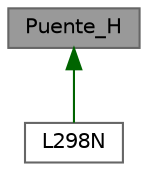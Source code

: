 digraph "Puente_H"
{
 // LATEX_PDF_SIZE
  bgcolor="transparent";
  edge [fontname=Helvetica,fontsize=10,labelfontname=Helvetica,labelfontsize=10];
  node [fontname=Helvetica,fontsize=10,shape=box,height=0.2,width=0.4];
  Node1 [id="Node000001",label="Puente_H",height=0.2,width=0.4,color="gray40", fillcolor="grey60", style="filled", fontcolor="black",tooltip="Clase del objeto Puente_H El objeto Puente_H es la interfaz abstracta pura de cualquier puente H que ..."];
  Node1 -> Node2 [id="edge1_Node000001_Node000002",dir="back",color="darkgreen",style="solid",tooltip=" "];
  Node2 [id="Node000002",label="L298N",height=0.2,width=0.4,color="gray40", fillcolor="white", style="filled",URL="$class_l298_n.html",tooltip="Clase del objeto L298N El objeto L298N realiza las acciones de control de dos motores controlados por..."];
}

